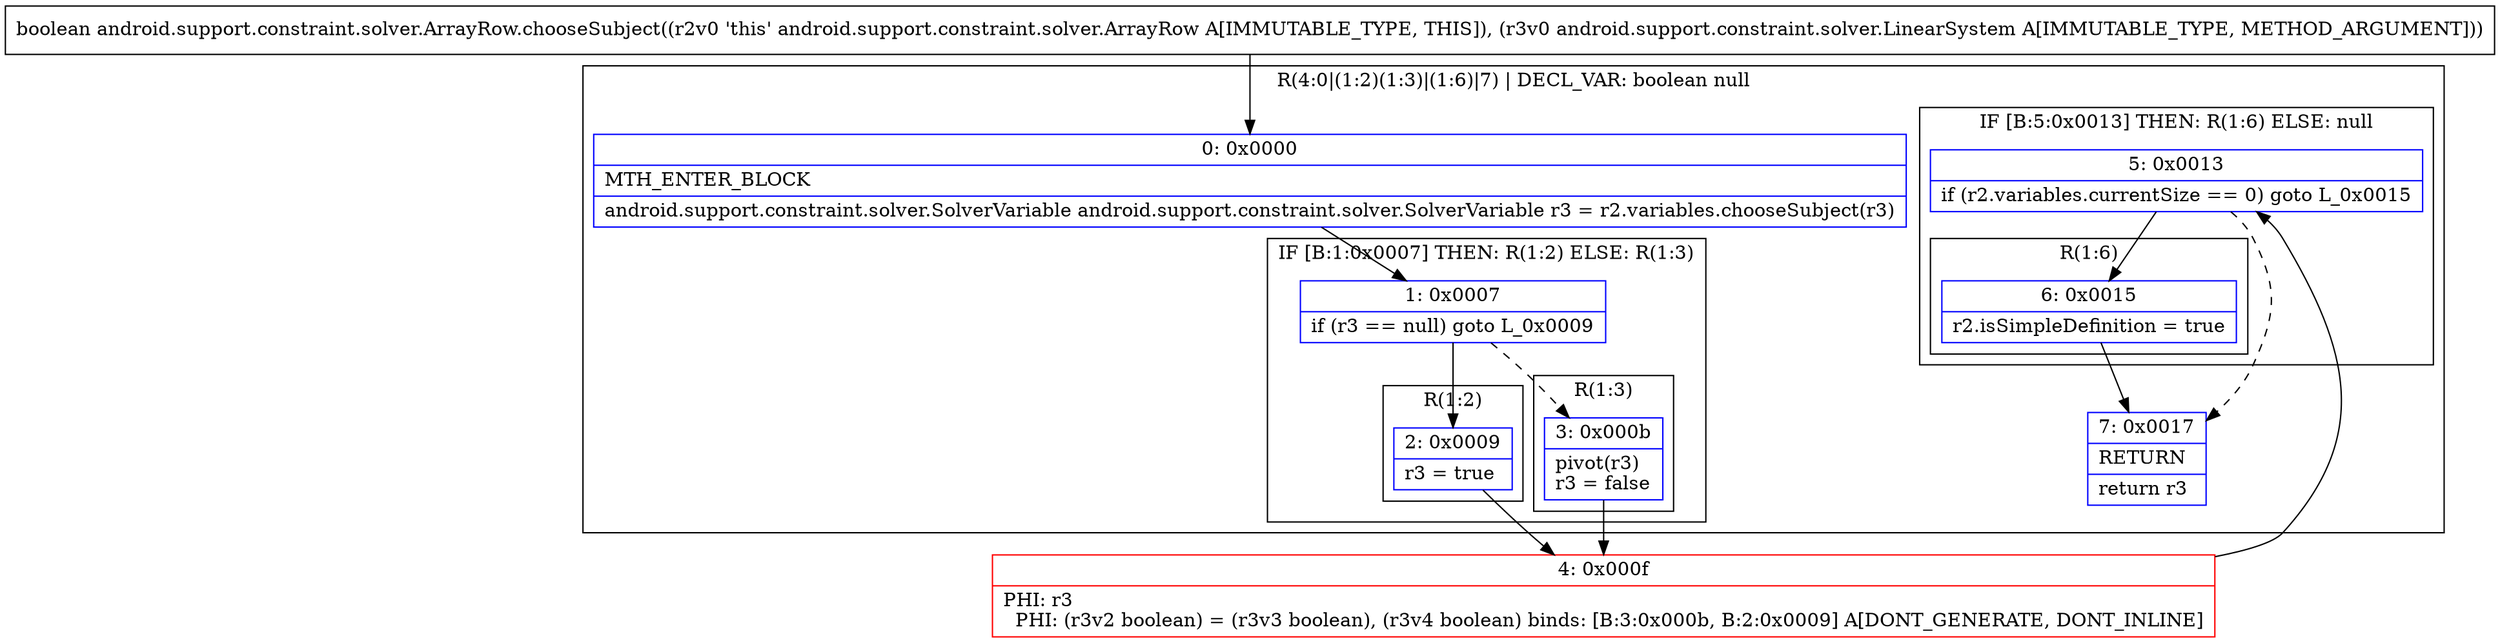 digraph "CFG forandroid.support.constraint.solver.ArrayRow.chooseSubject(Landroid\/support\/constraint\/solver\/LinearSystem;)Z" {
subgraph cluster_Region_1177093026 {
label = "R(4:0|(1:2)(1:3)|(1:6)|7) | DECL_VAR: boolean null\l";
node [shape=record,color=blue];
Node_0 [shape=record,label="{0\:\ 0x0000|MTH_ENTER_BLOCK\l|android.support.constraint.solver.SolverVariable android.support.constraint.solver.SolverVariable r3 = r2.variables.chooseSubject(r3)\l}"];
subgraph cluster_IfRegion_349525791 {
label = "IF [B:1:0x0007] THEN: R(1:2) ELSE: R(1:3)";
node [shape=record,color=blue];
Node_1 [shape=record,label="{1\:\ 0x0007|if (r3 == null) goto L_0x0009\l}"];
subgraph cluster_Region_142627756 {
label = "R(1:2)";
node [shape=record,color=blue];
Node_2 [shape=record,label="{2\:\ 0x0009|r3 = true\l}"];
}
subgraph cluster_Region_1053623471 {
label = "R(1:3)";
node [shape=record,color=blue];
Node_3 [shape=record,label="{3\:\ 0x000b|pivot(r3)\lr3 = false\l}"];
}
}
subgraph cluster_IfRegion_1662182224 {
label = "IF [B:5:0x0013] THEN: R(1:6) ELSE: null";
node [shape=record,color=blue];
Node_5 [shape=record,label="{5\:\ 0x0013|if (r2.variables.currentSize == 0) goto L_0x0015\l}"];
subgraph cluster_Region_1657300341 {
label = "R(1:6)";
node [shape=record,color=blue];
Node_6 [shape=record,label="{6\:\ 0x0015|r2.isSimpleDefinition = true\l}"];
}
}
Node_7 [shape=record,label="{7\:\ 0x0017|RETURN\l|return r3\l}"];
}
Node_4 [shape=record,color=red,label="{4\:\ 0x000f|PHI: r3 \l  PHI: (r3v2 boolean) = (r3v3 boolean), (r3v4 boolean) binds: [B:3:0x000b, B:2:0x0009] A[DONT_GENERATE, DONT_INLINE]\l}"];
MethodNode[shape=record,label="{boolean android.support.constraint.solver.ArrayRow.chooseSubject((r2v0 'this' android.support.constraint.solver.ArrayRow A[IMMUTABLE_TYPE, THIS]), (r3v0 android.support.constraint.solver.LinearSystem A[IMMUTABLE_TYPE, METHOD_ARGUMENT])) }"];
MethodNode -> Node_0;
Node_0 -> Node_1;
Node_1 -> Node_2;
Node_1 -> Node_3[style=dashed];
Node_2 -> Node_4;
Node_3 -> Node_4;
Node_5 -> Node_6;
Node_5 -> Node_7[style=dashed];
Node_6 -> Node_7;
Node_4 -> Node_5;
}

